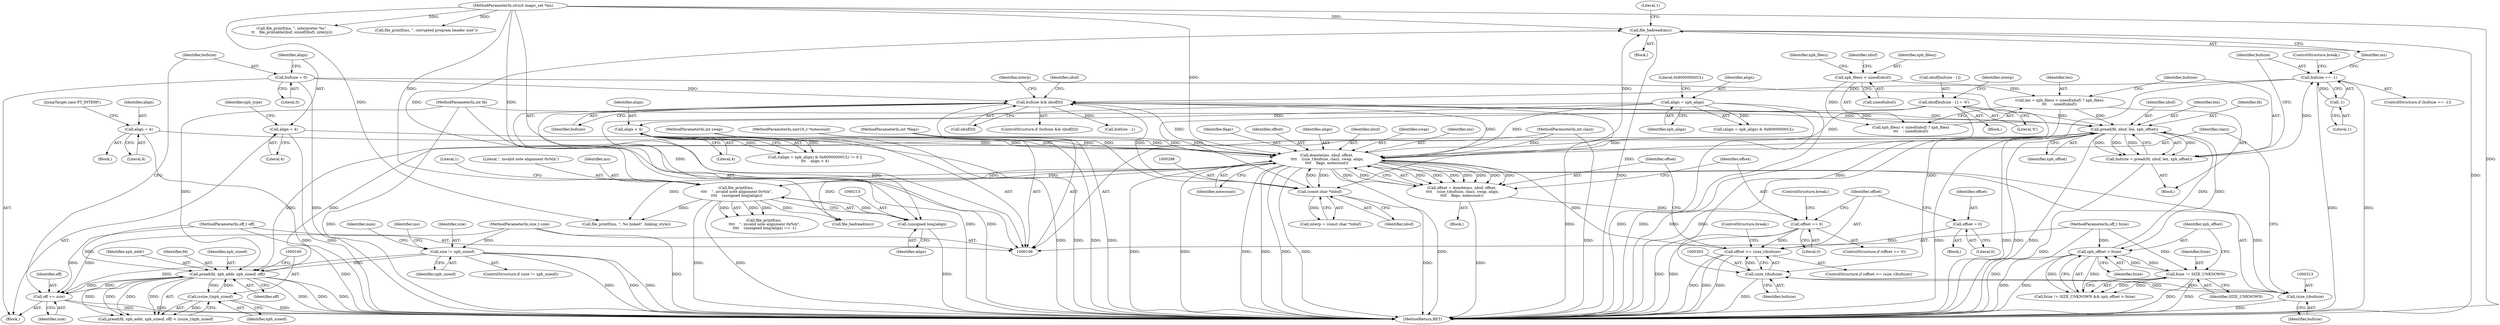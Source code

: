 digraph "0_file_ce90e05774dd77d86cfc8dfa6da57b32816841c4_4@API" {
"1000247" [label="(Call,file_badread(ms))"];
"1000308" [label="(Call,donote(ms, nbuf, offset,\n \t\t\t\t    (size_t)bufsize, clazz, swap, align,\n\t\t\t\t    flags, notecount))"];
"1000209" [label="(Call,file_printf(ms, \n\t\t\t\t    \", invalid note alignment 0x%lx\",\n\t\t\t\t    (unsigned long)align))"];
"1000107" [label="(MethodParameterIn,struct magic_set *ms)"];
"1000212" [label="(Call,(unsigned long)align)"];
"1000198" [label="(Call,align = xph_align)"];
"1000203" [label="(Call,align < 4)"];
"1000285" [label="(Call,(const char *)nbuf)"];
"1000236" [label="(Call,pread(fd, nbuf, len, xph_offset))"];
"1000159" [label="(Call,pread(fd, xph_addr, xph_sizeof, off))"];
"1000110" [label="(MethodParameterIn,int fd)"];
"1000164" [label="(Call,(ssize_t)xph_sizeof)"];
"1000136" [label="(Call,size != xph_sizeof)"];
"1000113" [label="(MethodParameterIn,size_t size)"];
"1000173" [label="(Call,off += size)"];
"1000111" [label="(MethodParameterIn,off_t off)"];
"1000270" [label="(Call,bufsize && nbuf[0])"];
"1000176" [label="(Call,bufsize = 0)"];
"1000242" [label="(Call,bufsize == -1)"];
"1000234" [label="(Call,bufsize = pread(fd, nbuf, len, xph_offset))"];
"1000244" [label="(Call,-1)"];
"1000276" [label="(Call,nbuf[bufsize - 1] = '\0')"];
"1000224" [label="(Call,len = xph_filesz < sizeof(nbuf) ? xph_filesz\n\t\t\t    : sizeof(nbuf))"];
"1000227" [label="(Call,xph_filesz < sizeof(nbuf))"];
"1000259" [label="(Call,xph_offset > fsize)"];
"1000256" [label="(Call,fsize != SIZE_UNKNOWN)"];
"1000114" [label="(MethodParameterIn,off_t fsize)"];
"1000300" [label="(Call,offset >= (size_t)bufsize)"];
"1000294" [label="(Call,offset = 0)"];
"1000321" [label="(Call,offset == 0)"];
"1000306" [label="(Call,offset = donote(ms, nbuf, offset,\n \t\t\t\t    (size_t)bufsize, clazz, swap, align,\n\t\t\t\t    flags, notecount))"];
"1000302" [label="(Call,(size_t)bufsize)"];
"1000312" [label="(Call,(size_t)bufsize)"];
"1000108" [label="(MethodParameterIn,int clazz)"];
"1000109" [label="(MethodParameterIn,int swap)"];
"1000220" [label="(Call,align = 4)"];
"1000179" [label="(Call,align = 4)"];
"1000116" [label="(MethodParameterIn,int *flags)"];
"1000117" [label="(MethodParameterIn,uint16_t *notecount)"];
"1000283" [label="(Call,interp = (const char *)nbuf)"];
"1000204" [label="(Identifier,align)"];
"1000224" [label="(Call,len = xph_filesz < sizeof(nbuf) ? xph_filesz\n\t\t\t    : sizeof(nbuf))"];
"1000227" [label="(Call,xph_filesz < sizeof(nbuf))"];
"1000177" [label="(Identifier,bufsize)"];
"1000241" [label="(ControlStructure,if (bufsize == -1))"];
"1000226" [label="(Call,xph_filesz < sizeof(nbuf) ? xph_filesz\n\t\t\t    : sizeof(nbuf))"];
"1000275" [label="(Block,)"];
"1000137" [label="(Identifier,size)"];
"1000279" [label="(Call,bufsize - 1)"];
"1000277" [label="(Call,nbuf[bufsize - 1])"];
"1000252" [label="(ControlStructure,break;)"];
"1000203" [label="(Call,align < 4)"];
"1000166" [label="(Identifier,xph_sizeof)"];
"1000257" [label="(Identifier,fsize)"];
"1000272" [label="(Call,nbuf[0])"];
"1000183" [label="(Identifier,xph_type)"];
"1000201" [label="(Literal,0x80000000UL)"];
"1000302" [label="(Call,(size_t)bufsize)"];
"1000233" [label="(Identifier,nbuf)"];
"1000301" [label="(Identifier,offset)"];
"1000135" [label="(ControlStructure,if (size != xph_sizeof))"];
"1000260" [label="(Identifier,xph_offset)"];
"1000175" [label="(Identifier,size)"];
"1000298" [label="(Block,)"];
"1000180" [label="(Identifier,align)"];
"1000312" [label="(Call,(size_t)bufsize)"];
"1000109" [label="(MethodParameterIn,int swap)"];
"1000225" [label="(Identifier,len)"];
"1000308" [label="(Call,donote(ms, nbuf, offset,\n \t\t\t\t    (size_t)bufsize, clazz, swap, align,\n\t\t\t\t    flags, notecount))"];
"1000246" [label="(Block,)"];
"1000179" [label="(Call,align = 4)"];
"1000322" [label="(Identifier,offset)"];
"1000181" [label="(Literal,4)"];
"1000316" [label="(Identifier,swap)"];
"1000270" [label="(Call,bufsize && nbuf[0])"];
"1000222" [label="(Literal,4)"];
"1000199" [label="(Identifier,align)"];
"1000209" [label="(Call,file_printf(ms, \n\t\t\t\t    \", invalid note alignment 0x%lx\",\n\t\t\t\t    (unsigned long)align))"];
"1000116" [label="(MethodParameterIn,int *flags)"];
"1000173" [label="(Call,off += size)"];
"1000258" [label="(Identifier,SIZE_UNKNOWN)"];
"1000330" [label="(Call,file_printf(ms, \", %s linked\", linking_style))"];
"1000299" [label="(ControlStructure,if (offset >= (size_t)bufsize))"];
"1000168" [label="(Call,file_badread(ms))"];
"1000324" [label="(ControlStructure,break;)"];
"1000212" [label="(Call,(unsigned long)align)"];
"1000159" [label="(Call,pread(fd, xph_addr, xph_sizeof, off))"];
"1000198" [label="(Call,align = xph_align)"];
"1000261" [label="(Identifier,fsize)"];
"1000162" [label="(Identifier,xph_sizeof)"];
"1000138" [label="(Identifier,xph_sizeof)"];
"1000229" [label="(Call,sizeof(nbuf))"];
"1000345" [label="(Call,file_printf(ms, \", interpreter %s\",\n\t\t    file_printable(ibuf, sizeof(ibuf), interp)))"];
"1000259" [label="(Call,xph_offset > fsize)"];
"1000117" [label="(MethodParameterIn,uint16_t *notecount)"];
"1000107" [label="(MethodParameterIn,struct magic_set *ms)"];
"1000235" [label="(Identifier,bufsize)"];
"1000306" [label="(Call,offset = donote(ms, nbuf, offset,\n \t\t\t\t    (size_t)bufsize, clazz, swap, align,\n\t\t\t\t    flags, notecount))"];
"1000245" [label="(Literal,1)"];
"1000242" [label="(Call,bufsize == -1)"];
"1000284" [label="(Identifier,interp)"];
"1000282" [label="(Literal,'\0')"];
"1000323" [label="(Literal,0)"];
"1000228" [label="(Identifier,xph_filesz)"];
"1000153" [label="(Identifier,num)"];
"1000300" [label="(Call,offset >= (size_t)bufsize)"];
"1000287" [label="(Identifier,nbuf)"];
"1000305" [label="(ControlStructure,break;)"];
"1000216" [label="(Literal,1)"];
"1000143" [label="(Identifier,ms)"];
"1000161" [label="(Identifier,xph_addr)"];
"1000267" [label="(Block,)"];
"1000114" [label="(MethodParameterIn,off_t fsize)"];
"1000285" [label="(Call,(const char *)nbuf)"];
"1000200" [label="(Identifier,xph_align)"];
"1000184" [label="(Block,)"];
"1000309" [label="(Identifier,ms)"];
"1000195" [label="(Call,((align = xph_align) & 0x80000000UL) != 0 ||\n\t\t\t    align < 4)"];
"1000314" [label="(Identifier,bufsize)"];
"1000142" [label="(Call,file_printf(ms, \", corrupted program header size\"))"];
"1000110" [label="(MethodParameterIn,int fd)"];
"1000269" [label="(ControlStructure,if (bufsize && nbuf[0]))"];
"1000315" [label="(Identifier,clazz)"];
"1000211" [label="(Literal,\", invalid note alignment 0x%lx\")"];
"1000240" [label="(Identifier,xph_offset)"];
"1000234" [label="(Call,bufsize = pread(fd, nbuf, len, xph_offset))"];
"1000108" [label="(MethodParameterIn,int clazz)"];
"1000197" [label="(Call,(align = xph_align) & 0x80000000UL)"];
"1000248" [label="(Identifier,ms)"];
"1000318" [label="(Identifier,flags)"];
"1000244" [label="(Call,-1)"];
"1000176" [label="(Call,bufsize = 0)"];
"1000290" [label="(Identifier,interp)"];
"1000158" [label="(Call,pread(fd, xph_addr, xph_sizeof, off) < (ssize_t)xph_sizeof)"];
"1000271" [label="(Identifier,bufsize)"];
"1000163" [label="(Identifier,off)"];
"1000238" [label="(Identifier,nbuf)"];
"1000223" [label="(JumpTarget,case PT_INTERP:)"];
"1000304" [label="(Identifier,bufsize)"];
"1000276" [label="(Call,nbuf[bufsize - 1] = '\0')"];
"1000320" [label="(ControlStructure,if (offset == 0))"];
"1000255" [label="(Call,fsize != SIZE_UNKNOWN && xph_offset > fsize)"];
"1000294" [label="(Call,offset = 0)"];
"1000239" [label="(Identifier,len)"];
"1000156" [label="(Block,)"];
"1000321" [label="(Call,offset == 0)"];
"1000220" [label="(Call,align = 4)"];
"1000210" [label="(Identifier,ms)"];
"1000295" [label="(Identifier,offset)"];
"1000296" [label="(Literal,0)"];
"1000247" [label="(Call,file_badread(ms))"];
"1000164" [label="(Call,(ssize_t)xph_sizeof)"];
"1000174" [label="(Identifier,off)"];
"1000251" [label="(Literal,1)"];
"1000256" [label="(Call,fsize != SIZE_UNKNOWN)"];
"1000311" [label="(Identifier,offset)"];
"1000214" [label="(Identifier,align)"];
"1000178" [label="(Literal,0)"];
"1000205" [label="(Literal,4)"];
"1000236" [label="(Call,pread(fd, nbuf, len, xph_offset))"];
"1000111" [label="(MethodParameterIn,off_t off)"];
"1000231" [label="(Identifier,xph_filesz)"];
"1000221" [label="(Identifier,align)"];
"1000237" [label="(Identifier,fd)"];
"1000206" [label="(Block,)"];
"1000319" [label="(Identifier,notecount)"];
"1000113" [label="(MethodParameterIn,size_t size)"];
"1000243" [label="(Identifier,bufsize)"];
"1000360" [label="(MethodReturn,RET)"];
"1000317" [label="(Identifier,align)"];
"1000208" [label="(Call,file_printf(ms, \n\t\t\t\t    \", invalid note alignment 0x%lx\",\n\t\t\t\t    (unsigned long)align) == -1)"];
"1000278" [label="(Identifier,nbuf)"];
"1000160" [label="(Identifier,fd)"];
"1000307" [label="(Identifier,offset)"];
"1000310" [label="(Identifier,nbuf)"];
"1000136" [label="(Call,size != xph_sizeof)"];
"1000247" -> "1000246"  [label="AST: "];
"1000247" -> "1000248"  [label="CFG: "];
"1000248" -> "1000247"  [label="AST: "];
"1000251" -> "1000247"  [label="CFG: "];
"1000247" -> "1000360"  [label="DDG: "];
"1000247" -> "1000360"  [label="DDG: "];
"1000308" -> "1000247"  [label="DDG: "];
"1000209" -> "1000247"  [label="DDG: "];
"1000107" -> "1000247"  [label="DDG: "];
"1000308" -> "1000306"  [label="AST: "];
"1000308" -> "1000319"  [label="CFG: "];
"1000309" -> "1000308"  [label="AST: "];
"1000310" -> "1000308"  [label="AST: "];
"1000311" -> "1000308"  [label="AST: "];
"1000312" -> "1000308"  [label="AST: "];
"1000315" -> "1000308"  [label="AST: "];
"1000316" -> "1000308"  [label="AST: "];
"1000317" -> "1000308"  [label="AST: "];
"1000318" -> "1000308"  [label="AST: "];
"1000319" -> "1000308"  [label="AST: "];
"1000306" -> "1000308"  [label="CFG: "];
"1000308" -> "1000360"  [label="DDG: "];
"1000308" -> "1000360"  [label="DDG: "];
"1000308" -> "1000360"  [label="DDG: "];
"1000308" -> "1000360"  [label="DDG: "];
"1000308" -> "1000360"  [label="DDG: "];
"1000308" -> "1000360"  [label="DDG: "];
"1000308" -> "1000360"  [label="DDG: "];
"1000308" -> "1000168"  [label="DDG: "];
"1000308" -> "1000209"  [label="DDG: "];
"1000308" -> "1000270"  [label="DDG: "];
"1000308" -> "1000285"  [label="DDG: "];
"1000308" -> "1000306"  [label="DDG: "];
"1000308" -> "1000306"  [label="DDG: "];
"1000308" -> "1000306"  [label="DDG: "];
"1000308" -> "1000306"  [label="DDG: "];
"1000308" -> "1000306"  [label="DDG: "];
"1000308" -> "1000306"  [label="DDG: "];
"1000308" -> "1000306"  [label="DDG: "];
"1000308" -> "1000306"  [label="DDG: "];
"1000308" -> "1000306"  [label="DDG: "];
"1000209" -> "1000308"  [label="DDG: "];
"1000107" -> "1000308"  [label="DDG: "];
"1000285" -> "1000308"  [label="DDG: "];
"1000236" -> "1000308"  [label="DDG: "];
"1000276" -> "1000308"  [label="DDG: "];
"1000270" -> "1000308"  [label="DDG: "];
"1000300" -> "1000308"  [label="DDG: "];
"1000312" -> "1000308"  [label="DDG: "];
"1000108" -> "1000308"  [label="DDG: "];
"1000109" -> "1000308"  [label="DDG: "];
"1000220" -> "1000308"  [label="DDG: "];
"1000179" -> "1000308"  [label="DDG: "];
"1000198" -> "1000308"  [label="DDG: "];
"1000203" -> "1000308"  [label="DDG: "];
"1000116" -> "1000308"  [label="DDG: "];
"1000117" -> "1000308"  [label="DDG: "];
"1000308" -> "1000330"  [label="DDG: "];
"1000209" -> "1000208"  [label="AST: "];
"1000209" -> "1000212"  [label="CFG: "];
"1000210" -> "1000209"  [label="AST: "];
"1000211" -> "1000209"  [label="AST: "];
"1000212" -> "1000209"  [label="AST: "];
"1000216" -> "1000209"  [label="CFG: "];
"1000209" -> "1000360"  [label="DDG: "];
"1000209" -> "1000360"  [label="DDG: "];
"1000209" -> "1000168"  [label="DDG: "];
"1000209" -> "1000208"  [label="DDG: "];
"1000209" -> "1000208"  [label="DDG: "];
"1000209" -> "1000208"  [label="DDG: "];
"1000107" -> "1000209"  [label="DDG: "];
"1000212" -> "1000209"  [label="DDG: "];
"1000209" -> "1000330"  [label="DDG: "];
"1000107" -> "1000106"  [label="AST: "];
"1000107" -> "1000360"  [label="DDG: "];
"1000107" -> "1000142"  [label="DDG: "];
"1000107" -> "1000168"  [label="DDG: "];
"1000107" -> "1000330"  [label="DDG: "];
"1000107" -> "1000345"  [label="DDG: "];
"1000212" -> "1000214"  [label="CFG: "];
"1000213" -> "1000212"  [label="AST: "];
"1000214" -> "1000212"  [label="AST: "];
"1000212" -> "1000360"  [label="DDG: "];
"1000198" -> "1000212"  [label="DDG: "];
"1000203" -> "1000212"  [label="DDG: "];
"1000198" -> "1000197"  [label="AST: "];
"1000198" -> "1000200"  [label="CFG: "];
"1000199" -> "1000198"  [label="AST: "];
"1000200" -> "1000198"  [label="AST: "];
"1000201" -> "1000198"  [label="CFG: "];
"1000198" -> "1000360"  [label="DDG: "];
"1000198" -> "1000360"  [label="DDG: "];
"1000198" -> "1000197"  [label="DDG: "];
"1000198" -> "1000203"  [label="DDG: "];
"1000203" -> "1000195"  [label="AST: "];
"1000203" -> "1000205"  [label="CFG: "];
"1000204" -> "1000203"  [label="AST: "];
"1000205" -> "1000203"  [label="AST: "];
"1000195" -> "1000203"  [label="CFG: "];
"1000203" -> "1000360"  [label="DDG: "];
"1000203" -> "1000195"  [label="DDG: "];
"1000203" -> "1000195"  [label="DDG: "];
"1000285" -> "1000283"  [label="AST: "];
"1000285" -> "1000287"  [label="CFG: "];
"1000286" -> "1000285"  [label="AST: "];
"1000287" -> "1000285"  [label="AST: "];
"1000283" -> "1000285"  [label="CFG: "];
"1000285" -> "1000360"  [label="DDG: "];
"1000285" -> "1000270"  [label="DDG: "];
"1000285" -> "1000283"  [label="DDG: "];
"1000236" -> "1000285"  [label="DDG: "];
"1000276" -> "1000285"  [label="DDG: "];
"1000270" -> "1000285"  [label="DDG: "];
"1000236" -> "1000234"  [label="AST: "];
"1000236" -> "1000240"  [label="CFG: "];
"1000237" -> "1000236"  [label="AST: "];
"1000238" -> "1000236"  [label="AST: "];
"1000239" -> "1000236"  [label="AST: "];
"1000240" -> "1000236"  [label="AST: "];
"1000234" -> "1000236"  [label="CFG: "];
"1000236" -> "1000360"  [label="DDG: "];
"1000236" -> "1000360"  [label="DDG: "];
"1000236" -> "1000360"  [label="DDG: "];
"1000236" -> "1000360"  [label="DDG: "];
"1000236" -> "1000159"  [label="DDG: "];
"1000236" -> "1000234"  [label="DDG: "];
"1000236" -> "1000234"  [label="DDG: "];
"1000236" -> "1000234"  [label="DDG: "];
"1000236" -> "1000234"  [label="DDG: "];
"1000159" -> "1000236"  [label="DDG: "];
"1000110" -> "1000236"  [label="DDG: "];
"1000270" -> "1000236"  [label="DDG: "];
"1000276" -> "1000236"  [label="DDG: "];
"1000224" -> "1000236"  [label="DDG: "];
"1000259" -> "1000236"  [label="DDG: "];
"1000236" -> "1000259"  [label="DDG: "];
"1000236" -> "1000270"  [label="DDG: "];
"1000159" -> "1000158"  [label="AST: "];
"1000159" -> "1000163"  [label="CFG: "];
"1000160" -> "1000159"  [label="AST: "];
"1000161" -> "1000159"  [label="AST: "];
"1000162" -> "1000159"  [label="AST: "];
"1000163" -> "1000159"  [label="AST: "];
"1000165" -> "1000159"  [label="CFG: "];
"1000159" -> "1000360"  [label="DDG: "];
"1000159" -> "1000360"  [label="DDG: "];
"1000159" -> "1000360"  [label="DDG: "];
"1000159" -> "1000158"  [label="DDG: "];
"1000159" -> "1000158"  [label="DDG: "];
"1000159" -> "1000158"  [label="DDG: "];
"1000159" -> "1000158"  [label="DDG: "];
"1000110" -> "1000159"  [label="DDG: "];
"1000164" -> "1000159"  [label="DDG: "];
"1000136" -> "1000159"  [label="DDG: "];
"1000173" -> "1000159"  [label="DDG: "];
"1000111" -> "1000159"  [label="DDG: "];
"1000159" -> "1000164"  [label="DDG: "];
"1000159" -> "1000173"  [label="DDG: "];
"1000110" -> "1000106"  [label="AST: "];
"1000110" -> "1000360"  [label="DDG: "];
"1000164" -> "1000158"  [label="AST: "];
"1000164" -> "1000166"  [label="CFG: "];
"1000165" -> "1000164"  [label="AST: "];
"1000166" -> "1000164"  [label="AST: "];
"1000158" -> "1000164"  [label="CFG: "];
"1000164" -> "1000360"  [label="DDG: "];
"1000164" -> "1000158"  [label="DDG: "];
"1000136" -> "1000135"  [label="AST: "];
"1000136" -> "1000138"  [label="CFG: "];
"1000137" -> "1000136"  [label="AST: "];
"1000138" -> "1000136"  [label="AST: "];
"1000143" -> "1000136"  [label="CFG: "];
"1000153" -> "1000136"  [label="CFG: "];
"1000136" -> "1000360"  [label="DDG: "];
"1000136" -> "1000360"  [label="DDG: "];
"1000136" -> "1000360"  [label="DDG: "];
"1000113" -> "1000136"  [label="DDG: "];
"1000136" -> "1000173"  [label="DDG: "];
"1000113" -> "1000106"  [label="AST: "];
"1000113" -> "1000360"  [label="DDG: "];
"1000113" -> "1000173"  [label="DDG: "];
"1000173" -> "1000156"  [label="AST: "];
"1000173" -> "1000175"  [label="CFG: "];
"1000174" -> "1000173"  [label="AST: "];
"1000175" -> "1000173"  [label="AST: "];
"1000177" -> "1000173"  [label="CFG: "];
"1000173" -> "1000360"  [label="DDG: "];
"1000173" -> "1000360"  [label="DDG: "];
"1000111" -> "1000173"  [label="DDG: "];
"1000111" -> "1000106"  [label="AST: "];
"1000111" -> "1000360"  [label="DDG: "];
"1000270" -> "1000269"  [label="AST: "];
"1000270" -> "1000271"  [label="CFG: "];
"1000270" -> "1000272"  [label="CFG: "];
"1000271" -> "1000270"  [label="AST: "];
"1000272" -> "1000270"  [label="AST: "];
"1000278" -> "1000270"  [label="CFG: "];
"1000290" -> "1000270"  [label="CFG: "];
"1000270" -> "1000360"  [label="DDG: "];
"1000270" -> "1000360"  [label="DDG: "];
"1000270" -> "1000360"  [label="DDG: "];
"1000176" -> "1000270"  [label="DDG: "];
"1000242" -> "1000270"  [label="DDG: "];
"1000270" -> "1000279"  [label="DDG: "];
"1000176" -> "1000156"  [label="AST: "];
"1000176" -> "1000178"  [label="CFG: "];
"1000177" -> "1000176"  [label="AST: "];
"1000178" -> "1000176"  [label="AST: "];
"1000180" -> "1000176"  [label="CFG: "];
"1000176" -> "1000360"  [label="DDG: "];
"1000176" -> "1000302"  [label="DDG: "];
"1000242" -> "1000241"  [label="AST: "];
"1000242" -> "1000244"  [label="CFG: "];
"1000243" -> "1000242"  [label="AST: "];
"1000244" -> "1000242"  [label="AST: "];
"1000248" -> "1000242"  [label="CFG: "];
"1000252" -> "1000242"  [label="CFG: "];
"1000242" -> "1000360"  [label="DDG: "];
"1000242" -> "1000360"  [label="DDG: "];
"1000234" -> "1000242"  [label="DDG: "];
"1000244" -> "1000242"  [label="DDG: "];
"1000242" -> "1000302"  [label="DDG: "];
"1000234" -> "1000184"  [label="AST: "];
"1000235" -> "1000234"  [label="AST: "];
"1000243" -> "1000234"  [label="CFG: "];
"1000234" -> "1000360"  [label="DDG: "];
"1000244" -> "1000245"  [label="CFG: "];
"1000245" -> "1000244"  [label="AST: "];
"1000276" -> "1000275"  [label="AST: "];
"1000276" -> "1000282"  [label="CFG: "];
"1000277" -> "1000276"  [label="AST: "];
"1000282" -> "1000276"  [label="AST: "];
"1000284" -> "1000276"  [label="CFG: "];
"1000276" -> "1000360"  [label="DDG: "];
"1000224" -> "1000184"  [label="AST: "];
"1000224" -> "1000226"  [label="CFG: "];
"1000225" -> "1000224"  [label="AST: "];
"1000226" -> "1000224"  [label="AST: "];
"1000235" -> "1000224"  [label="CFG: "];
"1000224" -> "1000360"  [label="DDG: "];
"1000227" -> "1000224"  [label="DDG: "];
"1000227" -> "1000226"  [label="AST: "];
"1000227" -> "1000229"  [label="CFG: "];
"1000228" -> "1000227"  [label="AST: "];
"1000229" -> "1000227"  [label="AST: "];
"1000231" -> "1000227"  [label="CFG: "];
"1000233" -> "1000227"  [label="CFG: "];
"1000227" -> "1000226"  [label="DDG: "];
"1000259" -> "1000255"  [label="AST: "];
"1000259" -> "1000261"  [label="CFG: "];
"1000260" -> "1000259"  [label="AST: "];
"1000261" -> "1000259"  [label="AST: "];
"1000255" -> "1000259"  [label="CFG: "];
"1000259" -> "1000360"  [label="DDG: "];
"1000259" -> "1000360"  [label="DDG: "];
"1000259" -> "1000256"  [label="DDG: "];
"1000259" -> "1000255"  [label="DDG: "];
"1000259" -> "1000255"  [label="DDG: "];
"1000256" -> "1000259"  [label="DDG: "];
"1000114" -> "1000259"  [label="DDG: "];
"1000256" -> "1000255"  [label="AST: "];
"1000256" -> "1000258"  [label="CFG: "];
"1000257" -> "1000256"  [label="AST: "];
"1000258" -> "1000256"  [label="AST: "];
"1000260" -> "1000256"  [label="CFG: "];
"1000255" -> "1000256"  [label="CFG: "];
"1000256" -> "1000360"  [label="DDG: "];
"1000256" -> "1000360"  [label="DDG: "];
"1000256" -> "1000255"  [label="DDG: "];
"1000256" -> "1000255"  [label="DDG: "];
"1000114" -> "1000256"  [label="DDG: "];
"1000114" -> "1000106"  [label="AST: "];
"1000114" -> "1000360"  [label="DDG: "];
"1000300" -> "1000299"  [label="AST: "];
"1000300" -> "1000302"  [label="CFG: "];
"1000301" -> "1000300"  [label="AST: "];
"1000302" -> "1000300"  [label="AST: "];
"1000305" -> "1000300"  [label="CFG: "];
"1000307" -> "1000300"  [label="CFG: "];
"1000300" -> "1000360"  [label="DDG: "];
"1000300" -> "1000360"  [label="DDG: "];
"1000300" -> "1000360"  [label="DDG: "];
"1000294" -> "1000300"  [label="DDG: "];
"1000321" -> "1000300"  [label="DDG: "];
"1000302" -> "1000300"  [label="DDG: "];
"1000294" -> "1000267"  [label="AST: "];
"1000294" -> "1000296"  [label="CFG: "];
"1000295" -> "1000294"  [label="AST: "];
"1000296" -> "1000294"  [label="AST: "];
"1000301" -> "1000294"  [label="CFG: "];
"1000321" -> "1000320"  [label="AST: "];
"1000321" -> "1000323"  [label="CFG: "];
"1000322" -> "1000321"  [label="AST: "];
"1000323" -> "1000321"  [label="AST: "];
"1000301" -> "1000321"  [label="CFG: "];
"1000324" -> "1000321"  [label="CFG: "];
"1000321" -> "1000360"  [label="DDG: "];
"1000321" -> "1000360"  [label="DDG: "];
"1000306" -> "1000321"  [label="DDG: "];
"1000306" -> "1000298"  [label="AST: "];
"1000307" -> "1000306"  [label="AST: "];
"1000322" -> "1000306"  [label="CFG: "];
"1000306" -> "1000360"  [label="DDG: "];
"1000302" -> "1000304"  [label="CFG: "];
"1000303" -> "1000302"  [label="AST: "];
"1000304" -> "1000302"  [label="AST: "];
"1000302" -> "1000360"  [label="DDG: "];
"1000312" -> "1000302"  [label="DDG: "];
"1000302" -> "1000312"  [label="DDG: "];
"1000312" -> "1000314"  [label="CFG: "];
"1000313" -> "1000312"  [label="AST: "];
"1000314" -> "1000312"  [label="AST: "];
"1000315" -> "1000312"  [label="CFG: "];
"1000312" -> "1000360"  [label="DDG: "];
"1000108" -> "1000106"  [label="AST: "];
"1000108" -> "1000360"  [label="DDG: "];
"1000109" -> "1000106"  [label="AST: "];
"1000109" -> "1000360"  [label="DDG: "];
"1000220" -> "1000206"  [label="AST: "];
"1000220" -> "1000222"  [label="CFG: "];
"1000221" -> "1000220"  [label="AST: "];
"1000222" -> "1000220"  [label="AST: "];
"1000223" -> "1000220"  [label="CFG: "];
"1000220" -> "1000360"  [label="DDG: "];
"1000179" -> "1000156"  [label="AST: "];
"1000179" -> "1000181"  [label="CFG: "];
"1000180" -> "1000179"  [label="AST: "];
"1000181" -> "1000179"  [label="AST: "];
"1000183" -> "1000179"  [label="CFG: "];
"1000179" -> "1000360"  [label="DDG: "];
"1000116" -> "1000106"  [label="AST: "];
"1000116" -> "1000360"  [label="DDG: "];
"1000117" -> "1000106"  [label="AST: "];
"1000117" -> "1000360"  [label="DDG: "];
}
